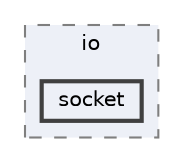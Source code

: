 digraph "src/io/socket"
{
 // LATEX_PDF_SIZE
  bgcolor="transparent";
  edge [fontname=Helvetica,fontsize=10,labelfontname=Helvetica,labelfontsize=10];
  node [fontname=Helvetica,fontsize=10,shape=box,height=0.2,width=0.4];
  compound=true
  subgraph clusterdir_c184e51c84f2c3f0345bbc8a0d75d3e1 {
    graph [ bgcolor="#edf0f7", pencolor="grey50", label="io", fontname=Helvetica,fontsize=10 style="filled,dashed", URL="dir_c184e51c84f2c3f0345bbc8a0d75d3e1.html",tooltip=""]
  dir_ef516d76f21f096676b9e6c12b74d1fb [label="socket", fillcolor="#edf0f7", color="grey25", style="filled,bold", URL="dir_ef516d76f21f096676b9e6c12b74d1fb.html",tooltip=""];
  }
}
